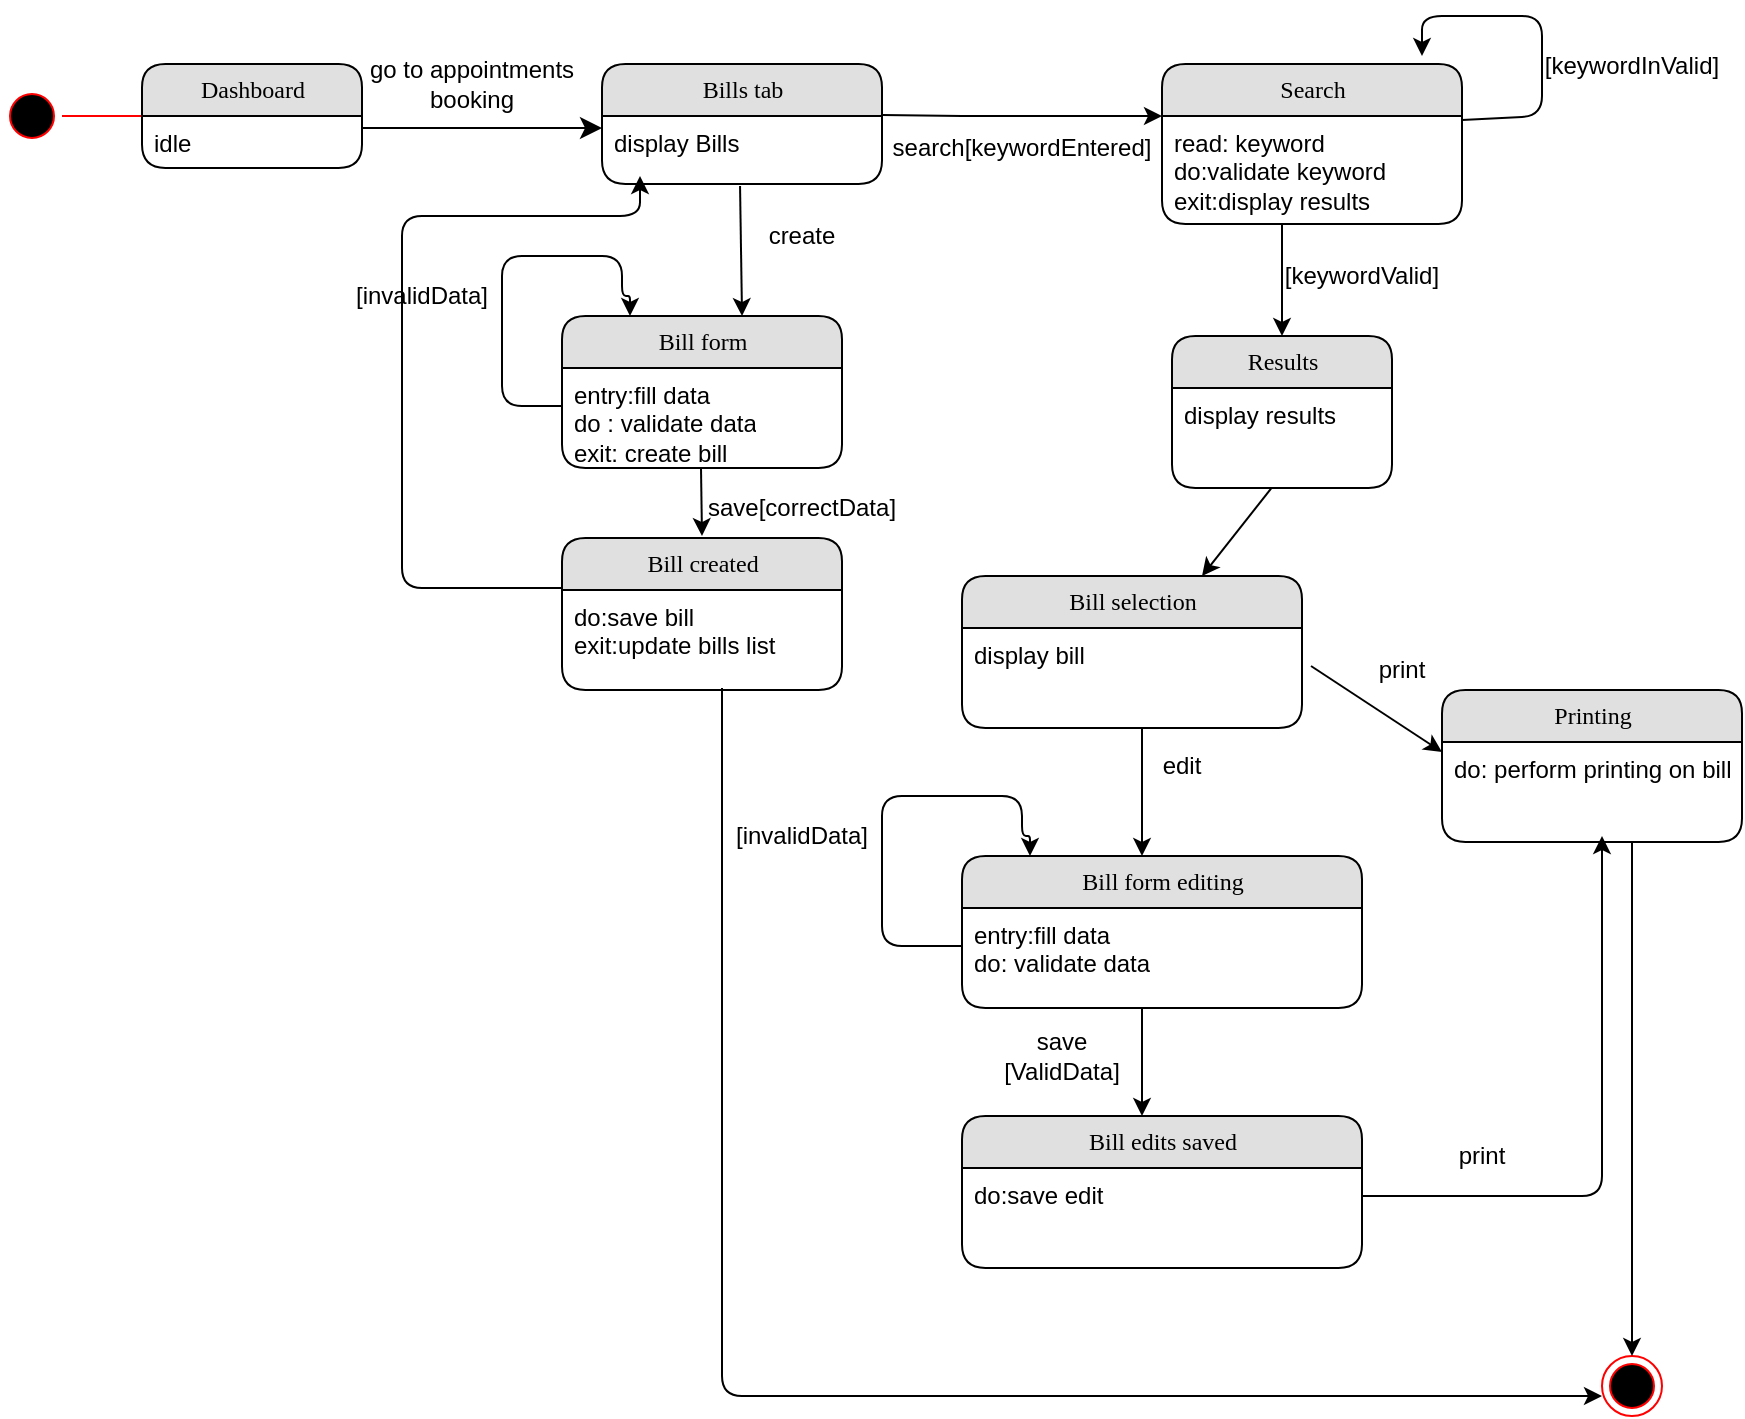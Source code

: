 <mxfile version="13.0.8" type="github">
  <diagram name="Page-1" id="b520641d-4fe3-3701-9064-5fc419738815">
    <mxGraphModel dx="946" dy="597" grid="1" gridSize="10" guides="1" tooltips="1" connect="1" arrows="1" fold="1" page="1" pageScale="1" pageWidth="1100" pageHeight="850" background="#ffffff" math="0" shadow="0">
      <root>
        <mxCell id="0" />
        <mxCell id="1" parent="0" />
        <mxCell id="21ea969265ad0168-39" style="edgeStyle=orthogonalEdgeStyle;html=1;labelBackgroundColor=none;startFill=0;startSize=8;endFill=1;endSize=8;fontFamily=Verdana;fontSize=12;exitX=1;exitY=0.5;" parent="1" edge="1">
          <mxGeometry relative="1" as="geometry">
            <Array as="points" />
            <mxPoint x="250" y="106" as="sourcePoint" />
            <mxPoint x="370" y="106" as="targetPoint" />
          </mxGeometry>
        </mxCell>
        <mxCell id="Hgtj_GoyG-KB-VZRIQT7-11" value="search[keywordEntered]" style="text;html=1;strokeColor=none;fillColor=none;align=center;verticalAlign=middle;whiteSpace=wrap;rounded=0;" parent="1" vertex="1">
          <mxGeometry x="540" y="106" width="80" height="20" as="geometry" />
        </mxCell>
        <mxCell id="Hgtj_GoyG-KB-VZRIQT7-16" value="" style="ellipse;html=1;shape=endState;fillColor=#000000;strokeColor=#ff0000;" parent="1" vertex="1">
          <mxGeometry x="870" y="720" width="30" height="30" as="geometry" />
        </mxCell>
        <mxCell id="Hgtj_GoyG-KB-VZRIQT7-17" value="" style="ellipse;html=1;shape=startState;fillColor=#000000;strokeColor=#ff0000;" parent="1" vertex="1">
          <mxGeometry x="70" y="85" width="30" height="30" as="geometry" />
        </mxCell>
        <mxCell id="Hgtj_GoyG-KB-VZRIQT7-18" value="" style="edgeStyle=orthogonalEdgeStyle;html=1;verticalAlign=bottom;endArrow=open;endSize=8;strokeColor=#ff0000;" parent="1" source="Hgtj_GoyG-KB-VZRIQT7-17" edge="1">
          <mxGeometry relative="1" as="geometry">
            <mxPoint x="160" y="100" as="targetPoint" />
          </mxGeometry>
        </mxCell>
        <mxCell id="Hgtj_GoyG-KB-VZRIQT7-26" value="go to appointments booking" style="text;html=1;strokeColor=none;fillColor=none;align=center;verticalAlign=middle;whiteSpace=wrap;rounded=0;" parent="1" vertex="1">
          <mxGeometry x="250" y="74" width="110" height="20" as="geometry" />
        </mxCell>
        <mxCell id="Hgtj_GoyG-KB-VZRIQT7-28" value="" style="endArrow=classic;html=1;" parent="1" edge="1">
          <mxGeometry width="50" height="50" relative="1" as="geometry">
            <mxPoint x="510" y="99.5" as="sourcePoint" />
            <mxPoint x="650" y="100" as="targetPoint" />
            <Array as="points">
              <mxPoint x="550" y="100" />
            </Array>
          </mxGeometry>
        </mxCell>
        <mxCell id="21ea969265ad0168-6" value="Dashboard" style="swimlane;html=1;fontStyle=0;childLayout=stackLayout;horizontal=1;startSize=26;fillColor=#e0e0e0;horizontalStack=0;resizeParent=1;resizeLast=0;collapsible=1;marginBottom=0;swimlaneFillColor=#ffffff;align=center;rounded=1;shadow=0;comic=0;labelBackgroundColor=none;strokeWidth=1;fontFamily=Verdana;fontSize=12" parent="1" vertex="1">
          <mxGeometry x="140" y="74" width="110" height="52" as="geometry" />
        </mxCell>
        <mxCell id="21ea969265ad0168-7" value="idle" style="text;html=1;strokeColor=none;fillColor=none;spacingLeft=4;spacingRight=4;whiteSpace=wrap;overflow=hidden;rotatable=0;points=[[0,0.5],[1,0.5]];portConstraint=eastwest;" parent="21ea969265ad0168-6" vertex="1">
          <mxGeometry y="26" width="110" height="26" as="geometry" />
        </mxCell>
        <mxCell id="Hgtj_GoyG-KB-VZRIQT7-1" value="Bills tab" style="swimlane;html=1;fontStyle=0;childLayout=stackLayout;horizontal=1;startSize=26;fillColor=#e0e0e0;horizontalStack=0;resizeParent=1;resizeLast=0;collapsible=1;marginBottom=0;swimlaneFillColor=#ffffff;align=center;rounded=1;shadow=0;comic=0;labelBackgroundColor=none;strokeWidth=1;fontFamily=Verdana;fontSize=12" parent="1" vertex="1">
          <mxGeometry x="370" y="74" width="140" height="60" as="geometry" />
        </mxCell>
        <mxCell id="Hgtj_GoyG-KB-VZRIQT7-2" value="display Bills" style="text;html=1;strokeColor=none;fillColor=none;spacingLeft=4;spacingRight=4;whiteSpace=wrap;overflow=hidden;rotatable=0;points=[[0,0.5],[1,0.5]];portConstraint=eastwest;" parent="Hgtj_GoyG-KB-VZRIQT7-1" vertex="1">
          <mxGeometry y="26" width="140" height="34" as="geometry" />
        </mxCell>
        <mxCell id="sU12HxXbu1go9HaSJLEV-4" value="" style="endArrow=classic;html=1;" parent="1" edge="1">
          <mxGeometry width="50" height="50" relative="1" as="geometry">
            <mxPoint x="419.5" y="276" as="sourcePoint" />
            <mxPoint x="420" y="310" as="targetPoint" />
          </mxGeometry>
        </mxCell>
        <mxCell id="Hgtj_GoyG-KB-VZRIQT7-5" value="Search" style="swimlane;html=1;fontStyle=0;childLayout=stackLayout;horizontal=1;startSize=26;fillColor=#e0e0e0;horizontalStack=0;resizeParent=1;resizeLast=0;collapsible=1;marginBottom=0;swimlaneFillColor=#ffffff;align=center;rounded=1;shadow=0;comic=0;labelBackgroundColor=none;strokeWidth=1;fontFamily=Verdana;fontSize=12" parent="1" vertex="1">
          <mxGeometry x="650" y="74" width="150" height="80" as="geometry" />
        </mxCell>
        <mxCell id="Hgtj_GoyG-KB-VZRIQT7-6" value="read: keyword&lt;br&gt;do:validate keyword&lt;br&gt;exit:display results" style="text;html=1;strokeColor=none;fillColor=none;spacingLeft=4;spacingRight=4;whiteSpace=wrap;overflow=hidden;rotatable=0;points=[[0,0.5],[1,0.5]];portConstraint=eastwest;" parent="Hgtj_GoyG-KB-VZRIQT7-5" vertex="1">
          <mxGeometry y="26" width="150" height="54" as="geometry" />
        </mxCell>
        <mxCell id="d0l99uiaqlxAbVS5GRuo-3" value="" style="endArrow=classic;html=1;" parent="1" edge="1">
          <mxGeometry width="50" height="50" relative="1" as="geometry">
            <mxPoint x="710" y="154" as="sourcePoint" />
            <mxPoint x="710" y="210" as="targetPoint" />
          </mxGeometry>
        </mxCell>
        <mxCell id="d0l99uiaqlxAbVS5GRuo-5" value="[keywordValid]" style="text;html=1;strokeColor=none;fillColor=none;align=center;verticalAlign=middle;whiteSpace=wrap;rounded=0;" parent="1" vertex="1">
          <mxGeometry x="730" y="170" width="40" height="20" as="geometry" />
        </mxCell>
        <mxCell id="d0l99uiaqlxAbVS5GRuo-17" value="" style="endArrow=classic;html=1;" parent="1" edge="1">
          <mxGeometry width="50" height="50" relative="1" as="geometry">
            <mxPoint x="709.5" y="280" as="sourcePoint" />
            <mxPoint x="670" y="330" as="targetPoint" />
          </mxGeometry>
        </mxCell>
        <mxCell id="d0l99uiaqlxAbVS5GRuo-21" value="edit" style="text;html=1;strokeColor=none;fillColor=none;align=center;verticalAlign=middle;whiteSpace=wrap;rounded=0;" parent="1" vertex="1">
          <mxGeometry x="640" y="415" width="40" height="20" as="geometry" />
        </mxCell>
        <mxCell id="d0l99uiaqlxAbVS5GRuo-28" value="" style="endArrow=classic;html=1;entryX=0.5;entryY=0;entryDx=0;entryDy=0;" parent="1" target="Hgtj_GoyG-KB-VZRIQT7-16" edge="1">
          <mxGeometry width="50" height="50" relative="1" as="geometry">
            <mxPoint x="885" y="463" as="sourcePoint" />
            <mxPoint x="899" y="533" as="targetPoint" />
          </mxGeometry>
        </mxCell>
        <mxCell id="d0l99uiaqlxAbVS5GRuo-13" value="Results" style="swimlane;html=1;fontStyle=0;childLayout=stackLayout;horizontal=1;startSize=26;fillColor=#e0e0e0;horizontalStack=0;resizeParent=1;resizeLast=0;collapsible=1;marginBottom=0;swimlaneFillColor=#ffffff;align=center;rounded=1;shadow=0;comic=0;labelBackgroundColor=none;strokeWidth=1;fontFamily=Verdana;fontSize=12" parent="1" vertex="1">
          <mxGeometry x="655" y="210" width="110" height="76" as="geometry" />
        </mxCell>
        <mxCell id="d0l99uiaqlxAbVS5GRuo-14" value="display results" style="text;html=1;strokeColor=none;fillColor=none;spacingLeft=4;spacingRight=4;whiteSpace=wrap;overflow=hidden;rotatable=0;points=[[0,0.5],[1,0.5]];portConstraint=eastwest;" parent="d0l99uiaqlxAbVS5GRuo-13" vertex="1">
          <mxGeometry y="26" width="110" height="34" as="geometry" />
        </mxCell>
        <mxCell id="hzU_NkVj4ORqpsmPhhT7-3" value="" style="endArrow=classic;html=1;entryX=0;entryY=0.147;entryDx=0;entryDy=0;entryPerimeter=0;" parent="1" target="d0l99uiaqlxAbVS5GRuo-26" edge="1">
          <mxGeometry width="50" height="50" relative="1" as="geometry">
            <mxPoint x="724.5" y="375" as="sourcePoint" />
            <mxPoint x="765" y="415" as="targetPoint" />
          </mxGeometry>
        </mxCell>
        <mxCell id="d0l99uiaqlxAbVS5GRuo-7" value="Bill selection" style="swimlane;html=1;fontStyle=0;childLayout=stackLayout;horizontal=1;startSize=26;fillColor=#e0e0e0;horizontalStack=0;resizeParent=1;resizeLast=0;collapsible=1;marginBottom=0;swimlaneFillColor=#ffffff;align=center;rounded=1;shadow=0;comic=0;labelBackgroundColor=none;strokeWidth=1;fontFamily=Verdana;fontSize=12" parent="1" vertex="1">
          <mxGeometry x="550" y="330" width="170" height="76" as="geometry" />
        </mxCell>
        <mxCell id="d0l99uiaqlxAbVS5GRuo-8" value="display bill&amp;nbsp;" style="text;html=1;strokeColor=none;fillColor=none;spacingLeft=4;spacingRight=4;whiteSpace=wrap;overflow=hidden;rotatable=0;points=[[0,0.5],[1,0.5]];portConstraint=eastwest;" parent="d0l99uiaqlxAbVS5GRuo-7" vertex="1">
          <mxGeometry y="26" width="170" height="34" as="geometry" />
        </mxCell>
        <mxCell id="hzU_NkVj4ORqpsmPhhT7-5" value="" style="endArrow=classic;html=1;" parent="1" edge="1">
          <mxGeometry width="50" height="50" relative="1" as="geometry">
            <mxPoint x="640" y="406" as="sourcePoint" />
            <mxPoint x="640" y="470" as="targetPoint" />
          </mxGeometry>
        </mxCell>
        <mxCell id="hzU_NkVj4ORqpsmPhhT7-6" value="Bill form editing" style="swimlane;html=1;fontStyle=0;childLayout=stackLayout;horizontal=1;startSize=26;fillColor=#e0e0e0;horizontalStack=0;resizeParent=1;resizeLast=0;collapsible=1;marginBottom=0;swimlaneFillColor=#ffffff;align=center;rounded=1;shadow=0;comic=0;labelBackgroundColor=none;strokeWidth=1;fontFamily=Verdana;fontSize=12" parent="1" vertex="1">
          <mxGeometry x="550" y="470" width="200" height="76" as="geometry" />
        </mxCell>
        <mxCell id="hzU_NkVj4ORqpsmPhhT7-7" value="entry:fill data&lt;br&gt;do: validate data" style="text;html=1;strokeColor=none;fillColor=none;spacingLeft=4;spacingRight=4;whiteSpace=wrap;overflow=hidden;rotatable=0;points=[[0,0.5],[1,0.5]];portConstraint=eastwest;" parent="hzU_NkVj4ORqpsmPhhT7-6" vertex="1">
          <mxGeometry y="26" width="200" height="44" as="geometry" />
        </mxCell>
        <mxCell id="hzU_NkVj4ORqpsmPhhT7-8" value="Bill edits saved" style="swimlane;html=1;fontStyle=0;childLayout=stackLayout;horizontal=1;startSize=26;fillColor=#e0e0e0;horizontalStack=0;resizeParent=1;resizeLast=0;collapsible=1;marginBottom=0;swimlaneFillColor=#ffffff;align=center;rounded=1;shadow=0;comic=0;labelBackgroundColor=none;strokeWidth=1;fontFamily=Verdana;fontSize=12" parent="1" vertex="1">
          <mxGeometry x="550" y="600" width="200" height="76" as="geometry" />
        </mxCell>
        <mxCell id="hzU_NkVj4ORqpsmPhhT7-9" value="do:save edit" style="text;html=1;strokeColor=none;fillColor=none;spacingLeft=4;spacingRight=4;whiteSpace=wrap;overflow=hidden;rotatable=0;points=[[0,0.5],[1,0.5]];portConstraint=eastwest;" parent="hzU_NkVj4ORqpsmPhhT7-8" vertex="1">
          <mxGeometry y="26" width="200" height="34" as="geometry" />
        </mxCell>
        <mxCell id="hzU_NkVj4ORqpsmPhhT7-10" value="" style="edgeStyle=segmentEdgeStyle;endArrow=classic;html=1;" parent="1" target="hzU_NkVj4ORqpsmPhhT7-6" edge="1">
          <mxGeometry width="50" height="50" relative="1" as="geometry">
            <mxPoint x="550" y="515" as="sourcePoint" />
            <mxPoint x="580" y="460" as="targetPoint" />
            <Array as="points">
              <mxPoint x="510" y="515" />
              <mxPoint x="510" y="440" />
              <mxPoint x="580" y="440" />
              <mxPoint x="580" y="460" />
              <mxPoint x="584" y="460" />
            </Array>
          </mxGeometry>
        </mxCell>
        <mxCell id="hzU_NkVj4ORqpsmPhhT7-11" value="[invalidData]" style="text;html=1;strokeColor=none;fillColor=none;align=center;verticalAlign=middle;whiteSpace=wrap;rounded=0;" parent="1" vertex="1">
          <mxGeometry x="450" y="450" width="40" height="20" as="geometry" />
        </mxCell>
        <mxCell id="hzU_NkVj4ORqpsmPhhT7-14" value="save [ValidData]" style="text;html=1;strokeColor=none;fillColor=none;align=center;verticalAlign=middle;whiteSpace=wrap;rounded=0;" parent="1" vertex="1">
          <mxGeometry x="580" y="560" width="40" height="20" as="geometry" />
        </mxCell>
        <mxCell id="hzU_NkVj4ORqpsmPhhT7-15" value="" style="endArrow=classic;html=1;" parent="1" edge="1">
          <mxGeometry width="50" height="50" relative="1" as="geometry">
            <mxPoint x="640" y="546" as="sourcePoint" />
            <mxPoint x="640" y="600" as="targetPoint" />
          </mxGeometry>
        </mxCell>
        <mxCell id="d0l99uiaqlxAbVS5GRuo-25" value="Printing" style="swimlane;html=1;fontStyle=0;childLayout=stackLayout;horizontal=1;startSize=26;fillColor=#e0e0e0;horizontalStack=0;resizeParent=1;resizeLast=0;collapsible=1;marginBottom=0;swimlaneFillColor=#ffffff;align=center;rounded=1;shadow=0;comic=0;labelBackgroundColor=none;strokeWidth=1;fontFamily=Verdana;fontSize=12" parent="1" vertex="1">
          <mxGeometry x="790" y="387" width="150" height="76" as="geometry" />
        </mxCell>
        <mxCell id="d0l99uiaqlxAbVS5GRuo-26" value="do: perform printing on bill" style="text;html=1;strokeColor=none;fillColor=none;spacingLeft=4;spacingRight=4;whiteSpace=wrap;overflow=hidden;rotatable=0;points=[[0,0.5],[1,0.5]];portConstraint=eastwest;" parent="d0l99uiaqlxAbVS5GRuo-25" vertex="1">
          <mxGeometry y="26" width="150" height="34" as="geometry" />
        </mxCell>
        <mxCell id="hzU_NkVj4ORqpsmPhhT7-19" value="" style="endArrow=classic;html=1;" parent="1" edge="1">
          <mxGeometry width="50" height="50" relative="1" as="geometry">
            <mxPoint x="750" y="640" as="sourcePoint" />
            <mxPoint x="870" y="460" as="targetPoint" />
            <Array as="points">
              <mxPoint x="870" y="640" />
            </Array>
          </mxGeometry>
        </mxCell>
        <mxCell id="hzU_NkVj4ORqpsmPhhT7-20" value="print" style="text;html=1;strokeColor=none;fillColor=none;align=center;verticalAlign=middle;whiteSpace=wrap;rounded=0;" parent="1" vertex="1">
          <mxGeometry x="790" y="610" width="40" height="20" as="geometry" />
        </mxCell>
        <mxCell id="hzU_NkVj4ORqpsmPhhT7-22" value="Bill created" style="swimlane;html=1;fontStyle=0;childLayout=stackLayout;horizontal=1;startSize=26;fillColor=#e0e0e0;horizontalStack=0;resizeParent=1;resizeLast=0;collapsible=1;marginBottom=0;swimlaneFillColor=#ffffff;align=center;rounded=1;shadow=0;comic=0;labelBackgroundColor=none;strokeWidth=1;fontFamily=Verdana;fontSize=12" parent="1" vertex="1">
          <mxGeometry x="350" y="311" width="140" height="76" as="geometry" />
        </mxCell>
        <mxCell id="hzU_NkVj4ORqpsmPhhT7-23" value="do:save bill&lt;br&gt;exit:update bills list" style="text;html=1;strokeColor=none;fillColor=none;spacingLeft=4;spacingRight=4;whiteSpace=wrap;overflow=hidden;rotatable=0;points=[[0,0.5],[1,0.5]];portConstraint=eastwest;" parent="hzU_NkVj4ORqpsmPhhT7-22" vertex="1">
          <mxGeometry y="26" width="140" height="44" as="geometry" />
        </mxCell>
        <mxCell id="hzU_NkVj4ORqpsmPhhT7-24" value="" style="edgeStyle=segmentEdgeStyle;endArrow=classic;html=1;" parent="1" edge="1">
          <mxGeometry width="50" height="50" relative="1" as="geometry">
            <mxPoint x="350" y="336" as="sourcePoint" />
            <mxPoint x="389" y="130" as="targetPoint" />
            <Array as="points">
              <mxPoint x="270" y="336" />
              <mxPoint x="270" y="150" />
              <mxPoint x="389" y="150" />
            </Array>
          </mxGeometry>
        </mxCell>
        <mxCell id="d0l99uiaqlxAbVS5GRuo-15" value="Bill form" style="swimlane;html=1;fontStyle=0;childLayout=stackLayout;horizontal=1;startSize=26;fillColor=#e0e0e0;horizontalStack=0;resizeParent=1;resizeLast=0;collapsible=1;marginBottom=0;swimlaneFillColor=#ffffff;align=center;rounded=1;shadow=0;comic=0;labelBackgroundColor=none;strokeWidth=1;fontFamily=Verdana;fontSize=12" parent="1" vertex="1">
          <mxGeometry x="350" y="200" width="140" height="76" as="geometry" />
        </mxCell>
        <mxCell id="d0l99uiaqlxAbVS5GRuo-16" value="entry:fill data&lt;br&gt;do : validate data&lt;br&gt;exit: create bill" style="text;html=1;strokeColor=none;fillColor=none;spacingLeft=4;spacingRight=4;whiteSpace=wrap;overflow=hidden;rotatable=0;points=[[0,0.5],[1,0.5]];portConstraint=eastwest;" parent="d0l99uiaqlxAbVS5GRuo-15" vertex="1">
          <mxGeometry y="26" width="140" height="44" as="geometry" />
        </mxCell>
        <mxCell id="hzU_NkVj4ORqpsmPhhT7-25" value="" style="endArrow=classic;html=1;exitX=0.493;exitY=1.029;exitDx=0;exitDy=0;exitPerimeter=0;entryX=0.643;entryY=0;entryDx=0;entryDy=0;entryPerimeter=0;" parent="1" source="Hgtj_GoyG-KB-VZRIQT7-2" target="d0l99uiaqlxAbVS5GRuo-15" edge="1">
          <mxGeometry width="50" height="50" relative="1" as="geometry">
            <mxPoint x="440" y="160" as="sourcePoint" />
            <mxPoint x="440.5" y="194" as="targetPoint" />
          </mxGeometry>
        </mxCell>
        <mxCell id="hzU_NkVj4ORqpsmPhhT7-26" value="create" style="text;html=1;strokeColor=none;fillColor=none;align=center;verticalAlign=middle;whiteSpace=wrap;rounded=0;" parent="1" vertex="1">
          <mxGeometry x="450" y="150" width="40" height="20" as="geometry" />
        </mxCell>
        <mxCell id="hzU_NkVj4ORqpsmPhhT7-27" value="save[correctData]" style="text;html=1;strokeColor=none;fillColor=none;align=center;verticalAlign=middle;whiteSpace=wrap;rounded=0;" parent="1" vertex="1">
          <mxGeometry x="450" y="286" width="40" height="20" as="geometry" />
        </mxCell>
        <mxCell id="hzU_NkVj4ORqpsmPhhT7-31" value="" style="edgeStyle=segmentEdgeStyle;endArrow=classic;html=1;" parent="1" edge="1">
          <mxGeometry width="50" height="50" relative="1" as="geometry">
            <mxPoint x="350" y="245" as="sourcePoint" />
            <mxPoint x="384" y="200" as="targetPoint" />
            <Array as="points">
              <mxPoint x="320" y="245" />
              <mxPoint x="320" y="170" />
              <mxPoint x="380" y="170" />
              <mxPoint x="380" y="190" />
              <mxPoint x="384" y="190" />
            </Array>
          </mxGeometry>
        </mxCell>
        <mxCell id="hzU_NkVj4ORqpsmPhhT7-32" value="[invalidData]" style="text;html=1;strokeColor=none;fillColor=none;align=center;verticalAlign=middle;whiteSpace=wrap;rounded=0;" parent="1" vertex="1">
          <mxGeometry x="260" y="180" width="40" height="20" as="geometry" />
        </mxCell>
        <mxCell id="hzU_NkVj4ORqpsmPhhT7-33" value="" style="endArrow=classic;html=1;" parent="1" edge="1">
          <mxGeometry width="50" height="50" relative="1" as="geometry">
            <mxPoint x="430" y="386" as="sourcePoint" />
            <mxPoint x="870" y="740" as="targetPoint" />
            <Array as="points">
              <mxPoint x="430" y="740" />
            </Array>
          </mxGeometry>
        </mxCell>
        <mxCell id="hzU_NkVj4ORqpsmPhhT7-34" value="print" style="text;html=1;strokeColor=none;fillColor=none;align=center;verticalAlign=middle;whiteSpace=wrap;rounded=0;" parent="1" vertex="1">
          <mxGeometry x="750" y="367" width="40" height="20" as="geometry" />
        </mxCell>
        <mxCell id="WToOT8EpwFTD_yvPsE3v-1" value="" style="endArrow=classic;html=1;exitX=1;exitY=0.037;exitDx=0;exitDy=0;exitPerimeter=0;" parent="1" source="Hgtj_GoyG-KB-VZRIQT7-6" edge="1">
          <mxGeometry width="50" height="50" relative="1" as="geometry">
            <mxPoint x="800" y="125" as="sourcePoint" />
            <mxPoint x="780" y="70" as="targetPoint" />
            <Array as="points">
              <mxPoint x="840" y="100" />
              <mxPoint x="840" y="50" />
              <mxPoint x="780" y="50" />
            </Array>
          </mxGeometry>
        </mxCell>
        <mxCell id="WToOT8EpwFTD_yvPsE3v-2" value="[keywordInValid]" style="text;html=1;strokeColor=none;fillColor=none;align=center;verticalAlign=middle;whiteSpace=wrap;rounded=0;" parent="1" vertex="1">
          <mxGeometry x="865" y="65" width="40" height="20" as="geometry" />
        </mxCell>
      </root>
    </mxGraphModel>
  </diagram>
</mxfile>
